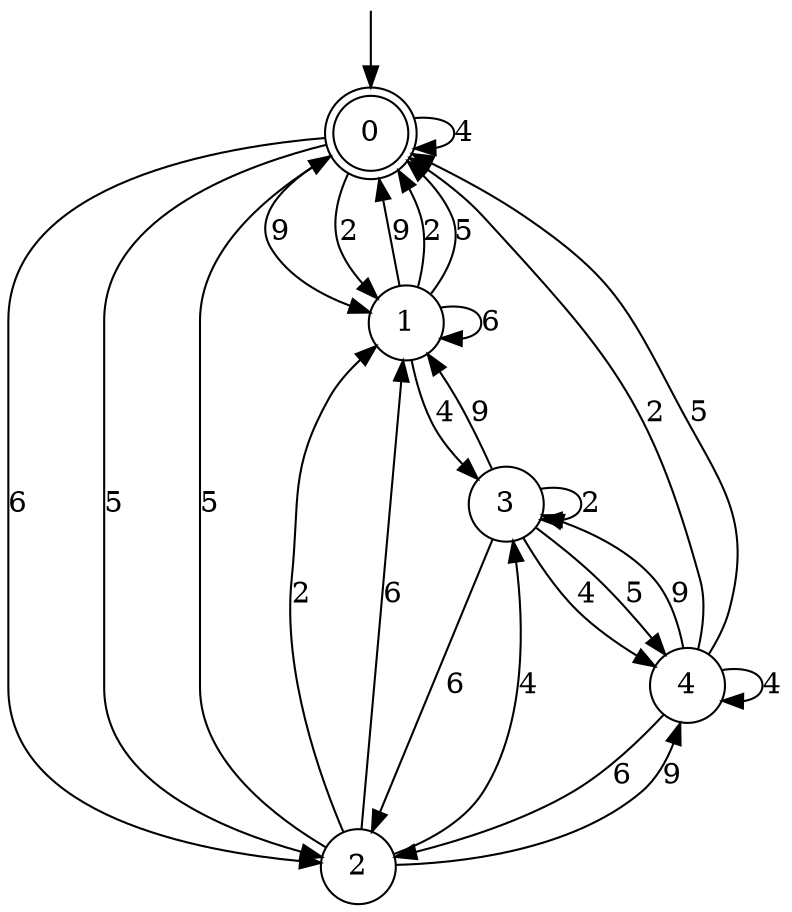 digraph g {

	s0 [shape="doublecircle" label="0"];
	s1 [shape="circle" label="1"];
	s2 [shape="circle" label="2"];
	s3 [shape="circle" label="3"];
	s4 [shape="circle" label="4"];
	s0 -> s0 [label="4"];
	s0 -> s1 [label="9"];
	s0 -> s1 [label="2"];
	s0 -> s2 [label="6"];
	s0 -> s2 [label="5"];
	s1 -> s3 [label="4"];
	s1 -> s0 [label="9"];
	s1 -> s0 [label="2"];
	s1 -> s1 [label="6"];
	s1 -> s0 [label="5"];
	s2 -> s3 [label="4"];
	s2 -> s4 [label="9"];
	s2 -> s1 [label="2"];
	s2 -> s1 [label="6"];
	s2 -> s0 [label="5"];
	s3 -> s4 [label="4"];
	s3 -> s1 [label="9"];
	s3 -> s3 [label="2"];
	s3 -> s2 [label="6"];
	s3 -> s4 [label="5"];
	s4 -> s4 [label="4"];
	s4 -> s3 [label="9"];
	s4 -> s0 [label="2"];
	s4 -> s2 [label="6"];
	s4 -> s0 [label="5"];

__start0 [label="" shape="none" width="0" height="0"];
__start0 -> s0;

}
